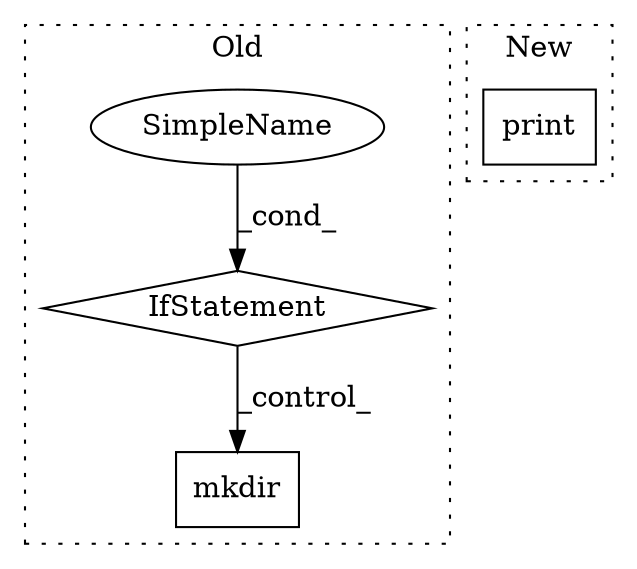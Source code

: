 digraph G {
subgraph cluster0 {
1 [label="mkdir" a="32" s="2046,2056" l="6,1" shape="box"];
3 [label="IfStatement" a="25" s="2008,2033" l="4,2" shape="diamond"];
4 [label="SimpleName" a="42" s="" l="" shape="ellipse"];
label = "Old";
style="dotted";
}
subgraph cluster1 {
2 [label="print" a="32" s="2955,2981" l="6,1" shape="box"];
label = "New";
style="dotted";
}
3 -> 1 [label="_control_"];
4 -> 3 [label="_cond_"];
}